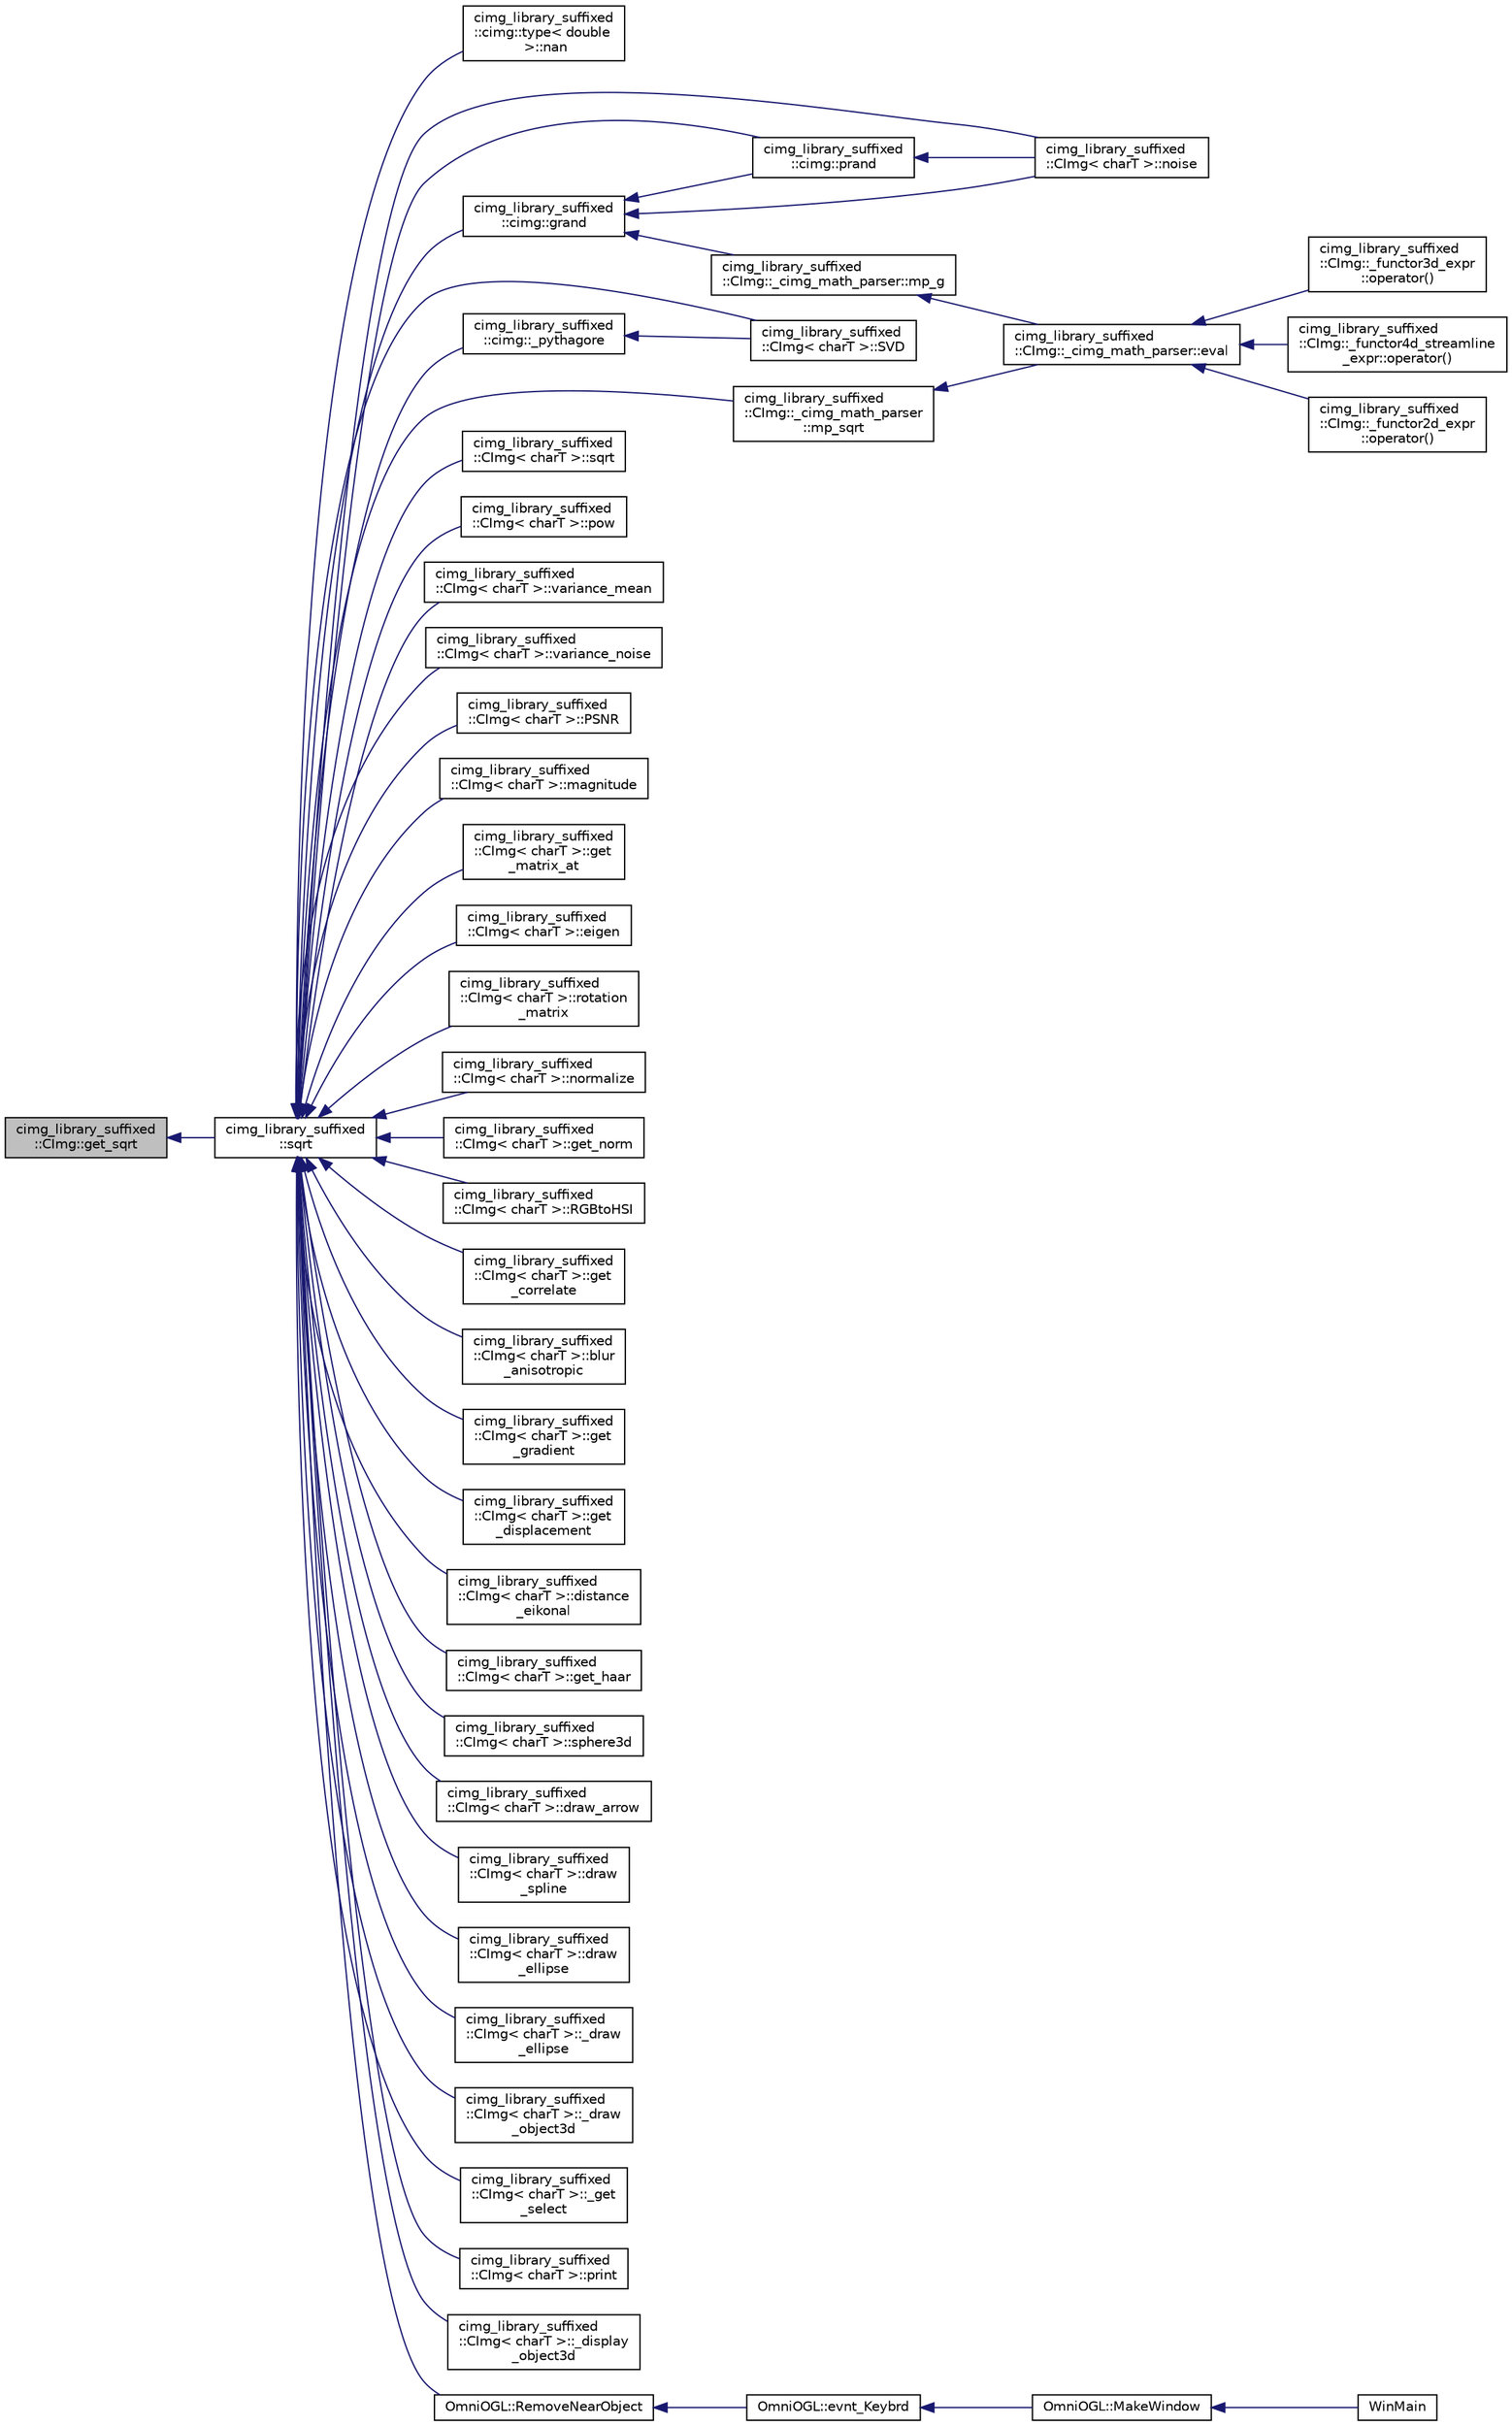 digraph "cimg_library_suffixed::CImg::get_sqrt"
{
  edge [fontname="Helvetica",fontsize="10",labelfontname="Helvetica",labelfontsize="10"];
  node [fontname="Helvetica",fontsize="10",shape=record];
  rankdir="LR";
  Node1 [label="cimg_library_suffixed\l::CImg::get_sqrt",height=0.2,width=0.4,color="black", fillcolor="grey75", style="filled" fontcolor="black"];
  Node1 -> Node2 [dir="back",color="midnightblue",fontsize="10",style="solid",fontname="Helvetica"];
  Node2 [label="cimg_library_suffixed\l::sqrt",height=0.2,width=0.4,color="black", fillcolor="white", style="filled",URL="$namespacecimg__library__suffixed.html#a00d0fd9a21d8d5e8a9fa4033593e6acf"];
  Node2 -> Node3 [dir="back",color="midnightblue",fontsize="10",style="solid",fontname="Helvetica"];
  Node3 [label="cimg_library_suffixed\l::cimg::type\< double\l \>::nan",height=0.2,width=0.4,color="black", fillcolor="white", style="filled",URL="$structcimg__library__suffixed_1_1cimg_1_1type_3_01double_01_4.html#ae3c33f103b0328e4455c88a36bdccdcc"];
  Node2 -> Node4 [dir="back",color="midnightblue",fontsize="10",style="solid",fontname="Helvetica"];
  Node4 [label="cimg_library_suffixed\l::cimg::grand",height=0.2,width=0.4,color="black", fillcolor="white", style="filled",URL="$namespacecimg__library__suffixed_1_1cimg.html#aa12c572ad67f655e27f7b8e3e76dafa5",tooltip="Return a random variable following a gaussian distribution and a standard deviation of 1..."];
  Node4 -> Node5 [dir="back",color="midnightblue",fontsize="10",style="solid",fontname="Helvetica"];
  Node5 [label="cimg_library_suffixed\l::cimg::prand",height=0.2,width=0.4,color="black", fillcolor="white", style="filled",URL="$namespacecimg__library__suffixed_1_1cimg.html#a2a18bbfb6a496d8d5a02943be8eaa936",tooltip="Return a random variable following a Poisson distribution of parameter z."];
  Node5 -> Node6 [dir="back",color="midnightblue",fontsize="10",style="solid",fontname="Helvetica"];
  Node6 [label="cimg_library_suffixed\l::CImg\< charT \>::noise",height=0.2,width=0.4,color="black", fillcolor="white", style="filled",URL="$structcimg__library__suffixed_1_1_c_img.html#a6049c651eefc3a13b8f7d1fc3ff225d7",tooltip="Add random noise to pixel values."];
  Node4 -> Node7 [dir="back",color="midnightblue",fontsize="10",style="solid",fontname="Helvetica"];
  Node7 [label="cimg_library_suffixed\l::CImg::_cimg_math_parser::mp_g",height=0.2,width=0.4,color="black", fillcolor="white", style="filled",URL="$structcimg__library__suffixed_1_1_c_img_1_1__cimg__math__parser.html#ac3a52ad1c3bbfd5c205c84a821ebf53e"];
  Node7 -> Node8 [dir="back",color="midnightblue",fontsize="10",style="solid",fontname="Helvetica"];
  Node8 [label="cimg_library_suffixed\l::CImg::_cimg_math_parser::eval",height=0.2,width=0.4,color="black", fillcolor="white", style="filled",URL="$structcimg__library__suffixed_1_1_c_img_1_1__cimg__math__parser.html#a6d1515eca4dc588b97892fa865648c13"];
  Node8 -> Node9 [dir="back",color="midnightblue",fontsize="10",style="solid",fontname="Helvetica"];
  Node9 [label="cimg_library_suffixed\l::CImg::_functor4d_streamline\l_expr::operator()",height=0.2,width=0.4,color="black", fillcolor="white", style="filled",URL="$structcimg__library__suffixed_1_1_c_img_1_1__functor4d__streamline__expr.html#ad7c8b7dee19bac47ba8a4e3e4de22463"];
  Node8 -> Node10 [dir="back",color="midnightblue",fontsize="10",style="solid",fontname="Helvetica"];
  Node10 [label="cimg_library_suffixed\l::CImg::_functor2d_expr\l::operator()",height=0.2,width=0.4,color="black", fillcolor="white", style="filled",URL="$structcimg__library__suffixed_1_1_c_img_1_1__functor2d__expr.html#af2cf7b8e4076323075907c916eec8f4f"];
  Node8 -> Node11 [dir="back",color="midnightblue",fontsize="10",style="solid",fontname="Helvetica"];
  Node11 [label="cimg_library_suffixed\l::CImg::_functor3d_expr\l::operator()",height=0.2,width=0.4,color="black", fillcolor="white", style="filled",URL="$structcimg__library__suffixed_1_1_c_img_1_1__functor3d__expr.html#af752bc908c6ed28fd9226787a5db509d"];
  Node4 -> Node6 [dir="back",color="midnightblue",fontsize="10",style="solid",fontname="Helvetica"];
  Node2 -> Node5 [dir="back",color="midnightblue",fontsize="10",style="solid",fontname="Helvetica"];
  Node2 -> Node12 [dir="back",color="midnightblue",fontsize="10",style="solid",fontname="Helvetica"];
  Node12 [label="cimg_library_suffixed\l::cimg::_pythagore",height=0.2,width=0.4,color="black", fillcolor="white", style="filled",URL="$namespacecimg__library__suffixed_1_1cimg.html#a01e64b73d952e4501b1c99f45dcccb98"];
  Node12 -> Node13 [dir="back",color="midnightblue",fontsize="10",style="solid",fontname="Helvetica"];
  Node13 [label="cimg_library_suffixed\l::CImg\< charT \>::SVD",height=0.2,width=0.4,color="black", fillcolor="white", style="filled",URL="$structcimg__library__suffixed_1_1_c_img.html#ad37930622f195295a326e24fcd9121fb",tooltip="Compute the SVD of the instance image, viewed as a general matrix."];
  Node2 -> Node14 [dir="back",color="midnightblue",fontsize="10",style="solid",fontname="Helvetica"];
  Node14 [label="cimg_library_suffixed\l::CImg::_cimg_math_parser\l::mp_sqrt",height=0.2,width=0.4,color="black", fillcolor="white", style="filled",URL="$structcimg__library__suffixed_1_1_c_img_1_1__cimg__math__parser.html#adc9b70c6aade626b8bfd8c29fe5ba046"];
  Node14 -> Node8 [dir="back",color="midnightblue",fontsize="10",style="solid",fontname="Helvetica"];
  Node2 -> Node15 [dir="back",color="midnightblue",fontsize="10",style="solid",fontname="Helvetica"];
  Node15 [label="cimg_library_suffixed\l::CImg\< charT \>::sqrt",height=0.2,width=0.4,color="black", fillcolor="white", style="filled",URL="$structcimg__library__suffixed_1_1_c_img.html#a5ebfc39e6c9051ed96c353237824931f",tooltip="Compute the square root of each pixel value."];
  Node2 -> Node16 [dir="back",color="midnightblue",fontsize="10",style="solid",fontname="Helvetica"];
  Node16 [label="cimg_library_suffixed\l::CImg\< charT \>::pow",height=0.2,width=0.4,color="black", fillcolor="white", style="filled",URL="$structcimg__library__suffixed_1_1_c_img.html#a56a46a3c08972775c5c2451f178be1a6",tooltip="Raise each pixel value to a specified power."];
  Node2 -> Node17 [dir="back",color="midnightblue",fontsize="10",style="solid",fontname="Helvetica"];
  Node17 [label="cimg_library_suffixed\l::CImg\< charT \>::variance_mean",height=0.2,width=0.4,color="black", fillcolor="white", style="filled",URL="$structcimg__library__suffixed_1_1_c_img.html#aa53db77a856a97bd8a163d07fed9e110",tooltip="Return the variance as well as the average of the pixel values."];
  Node2 -> Node18 [dir="back",color="midnightblue",fontsize="10",style="solid",fontname="Helvetica"];
  Node18 [label="cimg_library_suffixed\l::CImg\< charT \>::variance_noise",height=0.2,width=0.4,color="black", fillcolor="white", style="filled",URL="$structcimg__library__suffixed_1_1_c_img.html#a8b91c1ccb5aeba5ef5ad25464ad9f238",tooltip="Return estimated variance of the noise."];
  Node2 -> Node19 [dir="back",color="midnightblue",fontsize="10",style="solid",fontname="Helvetica"];
  Node19 [label="cimg_library_suffixed\l::CImg\< charT \>::PSNR",height=0.2,width=0.4,color="black", fillcolor="white", style="filled",URL="$structcimg__library__suffixed_1_1_c_img.html#aac11acc89a0b7152c221f46ecf2d97b1",tooltip="Compute the PSNR (Peak Signal-to-Noise Ratio) between two images."];
  Node2 -> Node20 [dir="back",color="midnightblue",fontsize="10",style="solid",fontname="Helvetica"];
  Node20 [label="cimg_library_suffixed\l::CImg\< charT \>::magnitude",height=0.2,width=0.4,color="black", fillcolor="white", style="filled",URL="$structcimg__library__suffixed_1_1_c_img.html#a364381cdc976dab53ec4025aec14a0bd",tooltip="Compute norm of the image, viewed as a matrix."];
  Node2 -> Node21 [dir="back",color="midnightblue",fontsize="10",style="solid",fontname="Helvetica"];
  Node21 [label="cimg_library_suffixed\l::CImg\< charT \>::get\l_matrix_at",height=0.2,width=0.4,color="black", fillcolor="white", style="filled",URL="$structcimg__library__suffixed_1_1_c_img.html#aadfaa723f0941e46389a2f5ff4f8829c",tooltip="Get (square) matrix-valued pixel located at specified position."];
  Node2 -> Node22 [dir="back",color="midnightblue",fontsize="10",style="solid",fontname="Helvetica"];
  Node22 [label="cimg_library_suffixed\l::CImg\< charT \>::eigen",height=0.2,width=0.4,color="black", fillcolor="white", style="filled",URL="$structcimg__library__suffixed_1_1_c_img.html#a3008284db237151c10783473585c57c7",tooltip="Compute eigenvalues and eigenvectors of the instance image, viewed as a matrix."];
  Node2 -> Node13 [dir="back",color="midnightblue",fontsize="10",style="solid",fontname="Helvetica"];
  Node2 -> Node23 [dir="back",color="midnightblue",fontsize="10",style="solid",fontname="Helvetica"];
  Node23 [label="cimg_library_suffixed\l::CImg\< charT \>::rotation\l_matrix",height=0.2,width=0.4,color="black", fillcolor="white", style="filled",URL="$structcimg__library__suffixed_1_1_c_img.html#a18ba2075fe783f6b185de03695bd625f",tooltip="Return a 3x3 rotation matrix along the (x,y,z)-axis with an angle w."];
  Node2 -> Node6 [dir="back",color="midnightblue",fontsize="10",style="solid",fontname="Helvetica"];
  Node2 -> Node24 [dir="back",color="midnightblue",fontsize="10",style="solid",fontname="Helvetica"];
  Node24 [label="cimg_library_suffixed\l::CImg\< charT \>::normalize",height=0.2,width=0.4,color="black", fillcolor="white", style="filled",URL="$structcimg__library__suffixed_1_1_c_img.html#acf91acd5fba09e7ecc3bb708b0a0b8dd",tooltip="Normalize multi-valued pixels of the image instance, with respect to their L2-norm."];
  Node2 -> Node25 [dir="back",color="midnightblue",fontsize="10",style="solid",fontname="Helvetica"];
  Node25 [label="cimg_library_suffixed\l::CImg\< charT \>::get_norm",height=0.2,width=0.4,color="black", fillcolor="white", style="filled",URL="$structcimg__library__suffixed_1_1_c_img.html#ac0faa466e2e6f22a0cf8a8c5d85f9f43",tooltip="Compute L2-norm of each multi-valued pixel of the image instance ."];
  Node2 -> Node26 [dir="back",color="midnightblue",fontsize="10",style="solid",fontname="Helvetica"];
  Node26 [label="cimg_library_suffixed\l::CImg\< charT \>::RGBtoHSI",height=0.2,width=0.4,color="black", fillcolor="white", style="filled",URL="$structcimg__library__suffixed_1_1_c_img.html#ae0859700c8aaa58104b7985338246441",tooltip="Convert pixel values from RGB to HSI color spaces."];
  Node2 -> Node27 [dir="back",color="midnightblue",fontsize="10",style="solid",fontname="Helvetica"];
  Node27 [label="cimg_library_suffixed\l::CImg\< charT \>::get\l_correlate",height=0.2,width=0.4,color="black", fillcolor="white", style="filled",URL="$structcimg__library__suffixed_1_1_c_img.html#a136cffed3767e8dfcd1f042b04b705c3",tooltip="Correlate image by a mask ."];
  Node2 -> Node28 [dir="back",color="midnightblue",fontsize="10",style="solid",fontname="Helvetica"];
  Node28 [label="cimg_library_suffixed\l::CImg\< charT \>::blur\l_anisotropic",height=0.2,width=0.4,color="black", fillcolor="white", style="filled",URL="$structcimg__library__suffixed_1_1_c_img.html#af3c29f70168c4443e3f6f887834819b0",tooltip="Blur image anisotropically, directed by a field of diffusion tensors."];
  Node2 -> Node29 [dir="back",color="midnightblue",fontsize="10",style="solid",fontname="Helvetica"];
  Node29 [label="cimg_library_suffixed\l::CImg\< charT \>::get\l_gradient",height=0.2,width=0.4,color="black", fillcolor="white", style="filled",URL="$structcimg__library__suffixed_1_1_c_img.html#af9b896bb0d2df01df258ab7575940e2d",tooltip="Return image gradient."];
  Node2 -> Node30 [dir="back",color="midnightblue",fontsize="10",style="solid",fontname="Helvetica"];
  Node30 [label="cimg_library_suffixed\l::CImg\< charT \>::get\l_displacement",height=0.2,width=0.4,color="black", fillcolor="white", style="filled",URL="$structcimg__library__suffixed_1_1_c_img.html#a724e381142945bf1b2b96dc542bcb41f",tooltip="Estimate displacement field between two images ."];
  Node2 -> Node31 [dir="back",color="midnightblue",fontsize="10",style="solid",fontname="Helvetica"];
  Node31 [label="cimg_library_suffixed\l::CImg\< charT \>::distance\l_eikonal",height=0.2,width=0.4,color="black", fillcolor="white", style="filled",URL="$structcimg__library__suffixed_1_1_c_img.html#a5f82947b70ae0c01993cb74563fd4daa",tooltip="Compute distance function to 0-valued isophotes, using the Eikonal PDE."];
  Node2 -> Node32 [dir="back",color="midnightblue",fontsize="10",style="solid",fontname="Helvetica"];
  Node32 [label="cimg_library_suffixed\l::CImg\< charT \>::get_haar",height=0.2,width=0.4,color="black", fillcolor="white", style="filled",URL="$structcimg__library__suffixed_1_1_c_img.html#acaae27d8ee3ee9ed6d0ef7afcacb9145",tooltip="Compute Haar multiscale wavelet transform ."];
  Node2 -> Node33 [dir="back",color="midnightblue",fontsize="10",style="solid",fontname="Helvetica"];
  Node33 [label="cimg_library_suffixed\l::CImg\< charT \>::sphere3d",height=0.2,width=0.4,color="black", fillcolor="white", style="filled",URL="$structcimg__library__suffixed_1_1_c_img.html#a8025573f639ba766ca2270bf10c2d00f",tooltip="Generate a 3d sphere."];
  Node2 -> Node34 [dir="back",color="midnightblue",fontsize="10",style="solid",fontname="Helvetica"];
  Node34 [label="cimg_library_suffixed\l::CImg\< charT \>::draw_arrow",height=0.2,width=0.4,color="black", fillcolor="white", style="filled",URL="$structcimg__library__suffixed_1_1_c_img.html#aac745c02e72234bd8203a2d21c21d47f",tooltip="Draw a 2d arrow."];
  Node2 -> Node35 [dir="back",color="midnightblue",fontsize="10",style="solid",fontname="Helvetica"];
  Node35 [label="cimg_library_suffixed\l::CImg\< charT \>::draw\l_spline",height=0.2,width=0.4,color="black", fillcolor="white", style="filled",URL="$structcimg__library__suffixed_1_1_c_img.html#a87afc1c040d254ef0ed370e37b5f8a77",tooltip="Draw a 2d spline."];
  Node2 -> Node36 [dir="back",color="midnightblue",fontsize="10",style="solid",fontname="Helvetica"];
  Node36 [label="cimg_library_suffixed\l::CImg\< charT \>::draw\l_ellipse",height=0.2,width=0.4,color="black", fillcolor="white", style="filled",URL="$structcimg__library__suffixed_1_1_c_img.html#a01ac1f2dc5b6ca1c3ebaee4be8b35326",tooltip="Draw a filled 2d ellipse ."];
  Node2 -> Node37 [dir="back",color="midnightblue",fontsize="10",style="solid",fontname="Helvetica"];
  Node37 [label="cimg_library_suffixed\l::CImg\< charT \>::_draw\l_ellipse",height=0.2,width=0.4,color="black", fillcolor="white", style="filled",URL="$structcimg__library__suffixed_1_1_c_img.html#aea02b9cdc8518779ac4397ed0c733757"];
  Node2 -> Node38 [dir="back",color="midnightblue",fontsize="10",style="solid",fontname="Helvetica"];
  Node38 [label="cimg_library_suffixed\l::CImg\< charT \>::_draw\l_object3d",height=0.2,width=0.4,color="black", fillcolor="white", style="filled",URL="$structcimg__library__suffixed_1_1_c_img.html#a172d2a3982cc236873877aac64d9c652"];
  Node2 -> Node39 [dir="back",color="midnightblue",fontsize="10",style="solid",fontname="Helvetica"];
  Node39 [label="cimg_library_suffixed\l::CImg\< charT \>::_get\l_select",height=0.2,width=0.4,color="black", fillcolor="white", style="filled",URL="$structcimg__library__suffixed_1_1_c_img.html#a5eabe7fe9d3b7069f8cd7719ff515bdf"];
  Node2 -> Node40 [dir="back",color="midnightblue",fontsize="10",style="solid",fontname="Helvetica"];
  Node40 [label="cimg_library_suffixed\l::CImg\< charT \>::print",height=0.2,width=0.4,color="black", fillcolor="white", style="filled",URL="$structcimg__library__suffixed_1_1_c_img.html#aeeb5efc38fc06c0fb29019af9b5cd44e",tooltip="Display informations about the image data on the standard error output."];
  Node2 -> Node41 [dir="back",color="midnightblue",fontsize="10",style="solid",fontname="Helvetica"];
  Node41 [label="cimg_library_suffixed\l::CImg\< charT \>::_display\l_object3d",height=0.2,width=0.4,color="black", fillcolor="white", style="filled",URL="$structcimg__library__suffixed_1_1_c_img.html#a8b851d32cf0f6b1b0a93b592cae54331"];
  Node2 -> Node42 [dir="back",color="midnightblue",fontsize="10",style="solid",fontname="Helvetica"];
  Node42 [label="OmniOGL::RemoveNearObject",height=0.2,width=0.4,color="black", fillcolor="white", style="filled",URL="$namespace_omni_o_g_l.html#a935b24a76bf5a61c4dbc86194b759c54"];
  Node42 -> Node43 [dir="back",color="midnightblue",fontsize="10",style="solid",fontname="Helvetica"];
  Node43 [label="OmniOGL::evnt_Keybrd",height=0.2,width=0.4,color="black", fillcolor="white", style="filled",URL="$namespace_omni_o_g_l.html#a9a2525b1056458096e98c5608ed2f904"];
  Node43 -> Node44 [dir="back",color="midnightblue",fontsize="10",style="solid",fontname="Helvetica"];
  Node44 [label="OmniOGL::MakeWindow",height=0.2,width=0.4,color="black", fillcolor="white", style="filled",URL="$namespace_omni_o_g_l.html#a03177ea10e60c8e0edb883425d0f84a4"];
  Node44 -> Node45 [dir="back",color="midnightblue",fontsize="10",style="solid",fontname="Helvetica"];
  Node45 [label="WinMain",height=0.2,width=0.4,color="black", fillcolor="white", style="filled",URL="$_small_o_g_l_8cpp.html#a66e65252a6985e382838442f280f46ba"];
}
